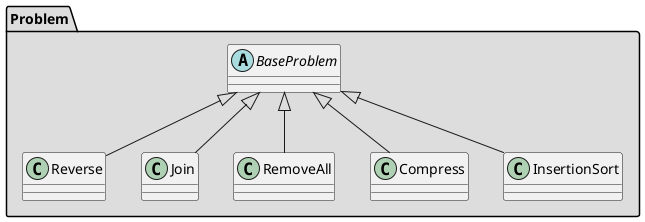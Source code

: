 @startuml problem.png

namespace Problem #DDDDDD {
  abstract class BaseProblem
  BaseProblem <|-- Reverse
  BaseProblem <|-- Join
  BaseProblem <|-- RemoveAll
  BaseProblem <|-- Compress
  BaseProblem <|-- InsertionSort
}

@enduml
